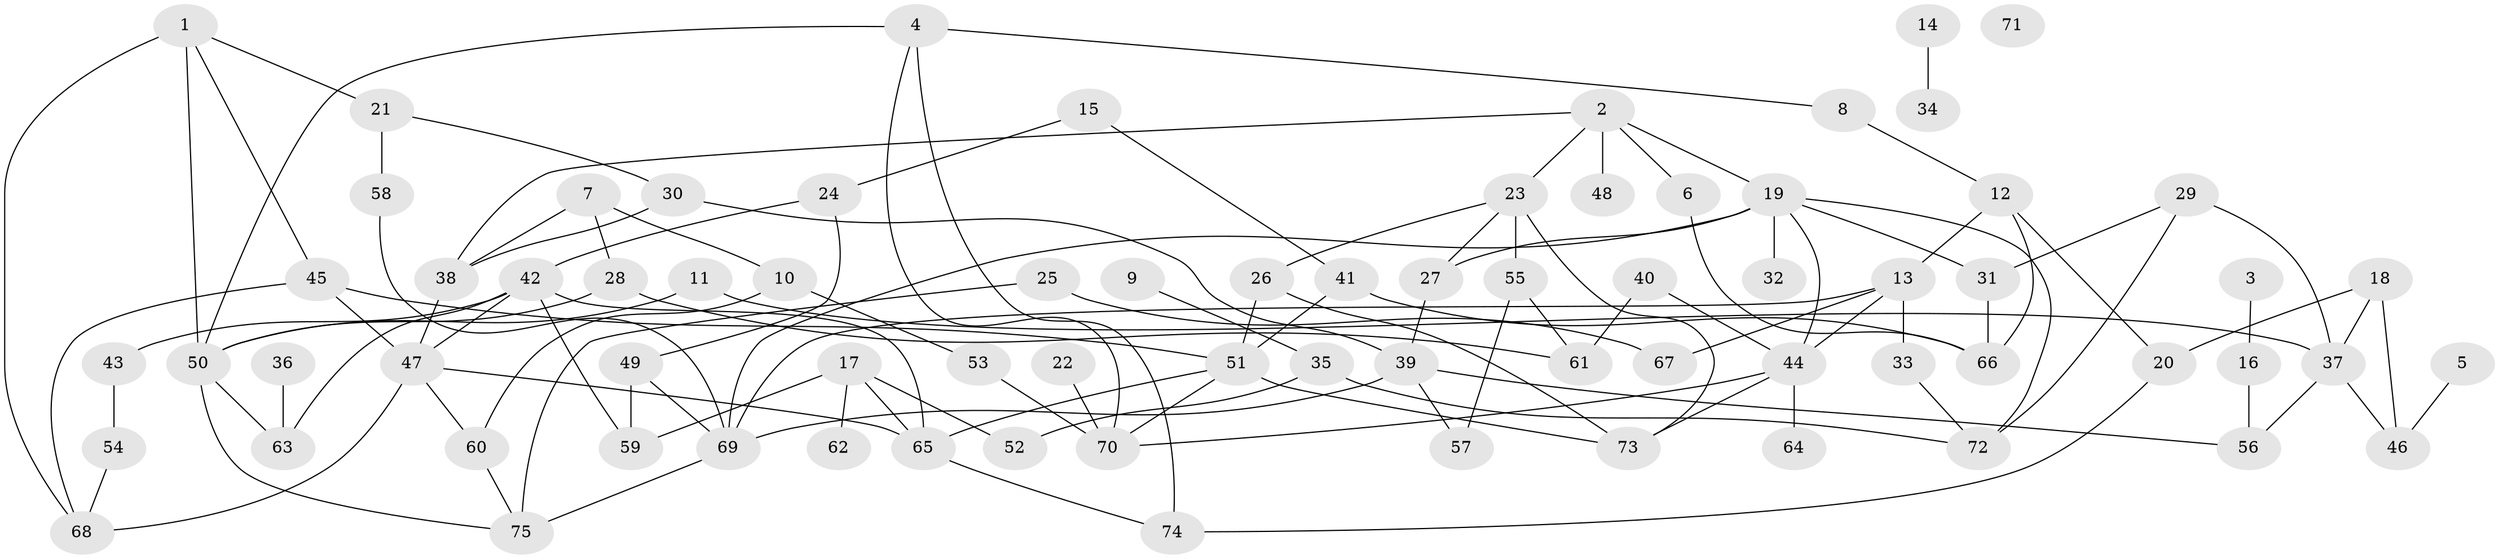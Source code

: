 // coarse degree distribution, {9: 0.038461538461538464, 5: 0.1346153846153846, 1: 0.17307692307692307, 4: 0.15384615384615385, 2: 0.19230769230769232, 3: 0.19230769230769232, 7: 0.038461538461538464, 6: 0.038461538461538464, 10: 0.019230769230769232, 0: 0.019230769230769232}
// Generated by graph-tools (version 1.1) at 2025/16/03/04/25 18:16:40]
// undirected, 75 vertices, 116 edges
graph export_dot {
graph [start="1"]
  node [color=gray90,style=filled];
  1;
  2;
  3;
  4;
  5;
  6;
  7;
  8;
  9;
  10;
  11;
  12;
  13;
  14;
  15;
  16;
  17;
  18;
  19;
  20;
  21;
  22;
  23;
  24;
  25;
  26;
  27;
  28;
  29;
  30;
  31;
  32;
  33;
  34;
  35;
  36;
  37;
  38;
  39;
  40;
  41;
  42;
  43;
  44;
  45;
  46;
  47;
  48;
  49;
  50;
  51;
  52;
  53;
  54;
  55;
  56;
  57;
  58;
  59;
  60;
  61;
  62;
  63;
  64;
  65;
  66;
  67;
  68;
  69;
  70;
  71;
  72;
  73;
  74;
  75;
  1 -- 21;
  1 -- 45;
  1 -- 50;
  1 -- 68;
  2 -- 6;
  2 -- 19;
  2 -- 23;
  2 -- 38;
  2 -- 48;
  3 -- 16;
  4 -- 8;
  4 -- 50;
  4 -- 70;
  4 -- 74;
  5 -- 46;
  6 -- 66;
  7 -- 10;
  7 -- 28;
  7 -- 38;
  8 -- 12;
  9 -- 35;
  10 -- 53;
  10 -- 60;
  11 -- 37;
  11 -- 50;
  12 -- 13;
  12 -- 20;
  12 -- 66;
  13 -- 33;
  13 -- 44;
  13 -- 67;
  13 -- 69;
  14 -- 34;
  15 -- 24;
  15 -- 41;
  16 -- 56;
  17 -- 52;
  17 -- 59;
  17 -- 62;
  17 -- 65;
  18 -- 20;
  18 -- 37;
  18 -- 46;
  19 -- 27;
  19 -- 31;
  19 -- 32;
  19 -- 44;
  19 -- 69;
  19 -- 72;
  20 -- 74;
  21 -- 30;
  21 -- 58;
  22 -- 70;
  23 -- 26;
  23 -- 27;
  23 -- 55;
  23 -- 73;
  24 -- 42;
  24 -- 49;
  25 -- 67;
  25 -- 75;
  26 -- 51;
  26 -- 73;
  27 -- 39;
  28 -- 50;
  28 -- 61;
  29 -- 31;
  29 -- 37;
  29 -- 72;
  30 -- 38;
  30 -- 39;
  31 -- 66;
  33 -- 72;
  35 -- 52;
  35 -- 72;
  36 -- 63;
  37 -- 46;
  37 -- 56;
  38 -- 47;
  39 -- 56;
  39 -- 57;
  39 -- 69;
  40 -- 44;
  40 -- 61;
  41 -- 51;
  41 -- 66;
  42 -- 43;
  42 -- 47;
  42 -- 59;
  42 -- 63;
  42 -- 65;
  43 -- 54;
  44 -- 64;
  44 -- 70;
  44 -- 73;
  45 -- 47;
  45 -- 51;
  45 -- 68;
  47 -- 60;
  47 -- 65;
  47 -- 68;
  49 -- 59;
  49 -- 69;
  50 -- 63;
  50 -- 75;
  51 -- 65;
  51 -- 70;
  51 -- 73;
  53 -- 70;
  54 -- 68;
  55 -- 57;
  55 -- 61;
  58 -- 69;
  60 -- 75;
  65 -- 74;
  69 -- 75;
}
